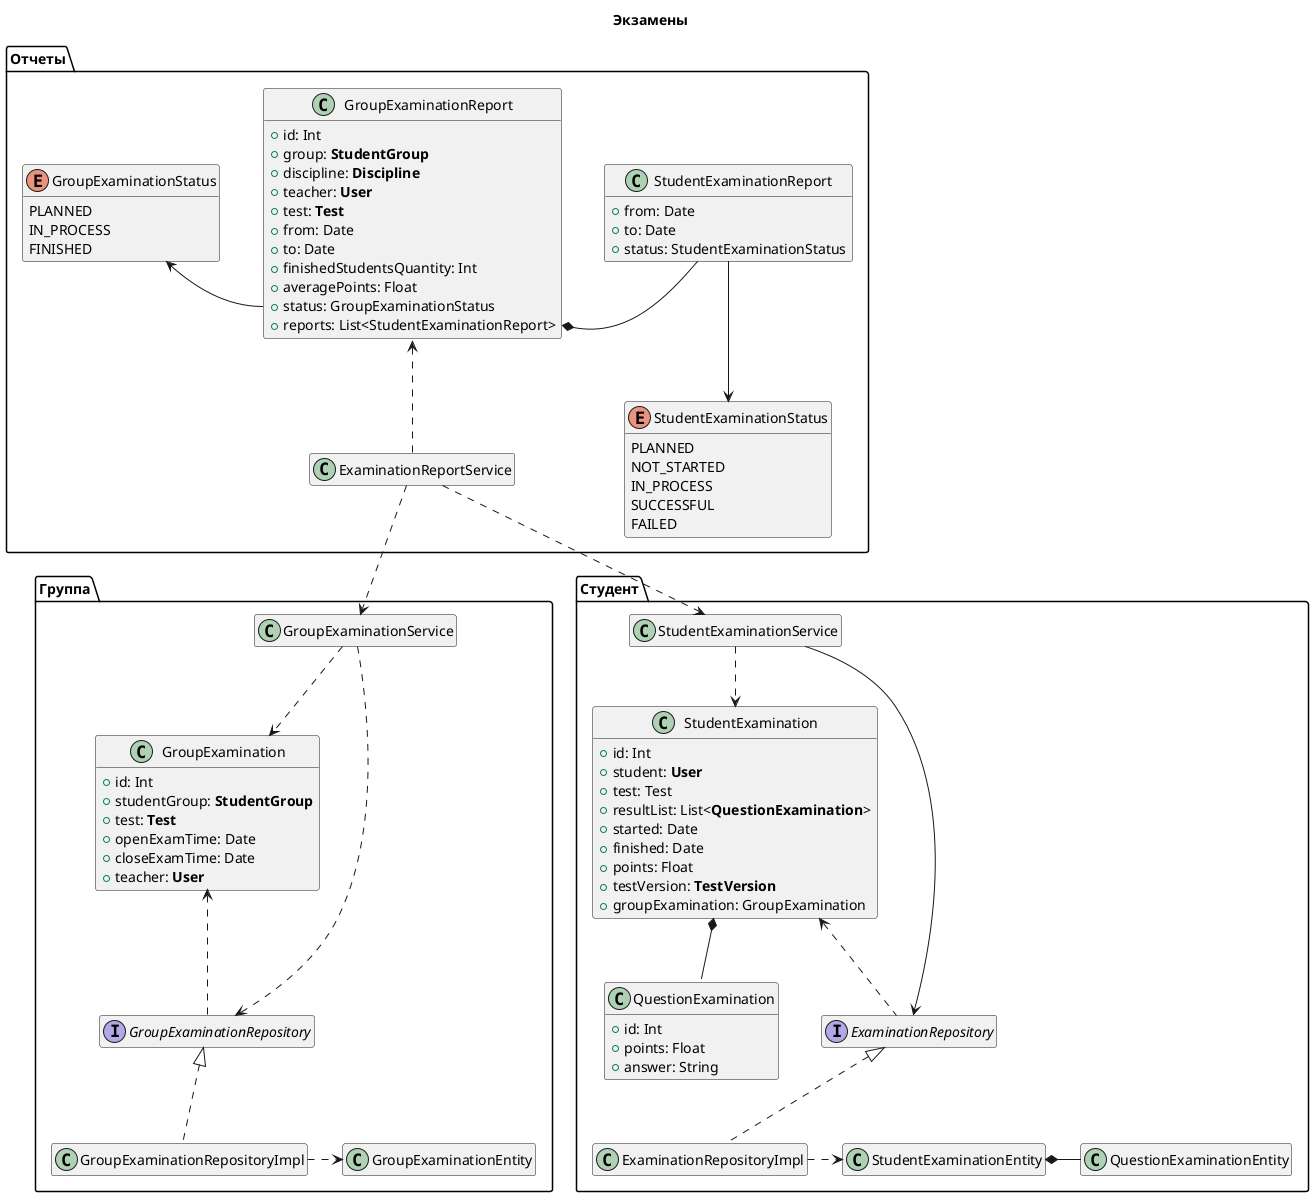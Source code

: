 @startuml

hide empty members
allowmixing

title "Экзамены"

package "Группа" {

    class GroupExaminationService
    class GroupExamination {
        + id: Int
        + studentGroup: <b>StudentGroup</b>
        + test: <b>Test</b>
        + openExamTime: Date
        + closeExamTime: Date
        + teacher: <b>User</b>
    }

    GroupExaminationService ..> GroupExamination
    GroupExaminationService ..> GroupExaminationRepository

    interface GroupExaminationRepository
    GroupExamination <.. GroupExaminationRepository

    class GroupExaminationRepositoryImpl implements GroupExaminationRepository
    class GroupExaminationEntity
    GroupExaminationRepositoryImpl .> GroupExaminationEntity

}

package "Студент" {

    class StudentExaminationService

    class QuestionExamination {
        + id: Int
        + points: Float
        + answer: String
    }

    class StudentExamination {
        + id: Int
        + student: <b>User</b>
        + test: Test
        + resultList: List<<b>QuestionExamination</b>>
        + started: Date
        + finished: Date
        + points: Float
        + testVersion: <b>TestVersion</b>
        + groupExamination: GroupExamination
    }

    interface ExaminationRepository

    StudentExaminationService ..> StudentExamination
    StudentExamination *-- QuestionExamination::resultList

    StudentExaminationService --> ExaminationRepository
    StudentExamination <.. ExaminationRepository

    class ExaminationRepositoryImpl implements ExaminationRepository
    class StudentExaminationEntity
    class QuestionExaminationEntity
    ExaminationRepositoryImpl .> StudentExaminationEntity
    StudentExaminationEntity *- QuestionExaminationEntity

}

package "Отчеты" {

    class ExaminationReportService
    ExaminationReportService ..> GroupExaminationService
    ExaminationReportService ..> StudentExaminationService

    enum GroupExaminationStatus {
        PLANNED
        IN_PROCESS
        FINISHED
    }

    class GroupExaminationReport {
        + id: Int
        + group: <b>StudentGroup</b>
        + discipline: <b>Discipline</b>
        + teacher: <b>User</b>
        + test: <b>Test</b>
        + from: Date
        + to: Date
        + finishedStudentsQuantity: Int
        + averagePoints: Float
        + status: GroupExaminationStatus
        + reports: List<StudentExaminationReport>
    }

    GroupExaminationReport <.. ExaminationReportService
    GroupExaminationStatus <- GroupExaminationReport::status

    class StudentExaminationReport {
        + from: Date
        + to: Date
        + status: StudentExaminationStatus
    }

    enum StudentExaminationStatus {
        PLANNED
        NOT_STARTED
        IN_PROCESS
        SUCCESSFUL
        FAILED
    }

    StudentExaminationReport --> StudentExaminationStatus
    GroupExaminationReport::reports *- StudentExaminationReport

}


@enduml